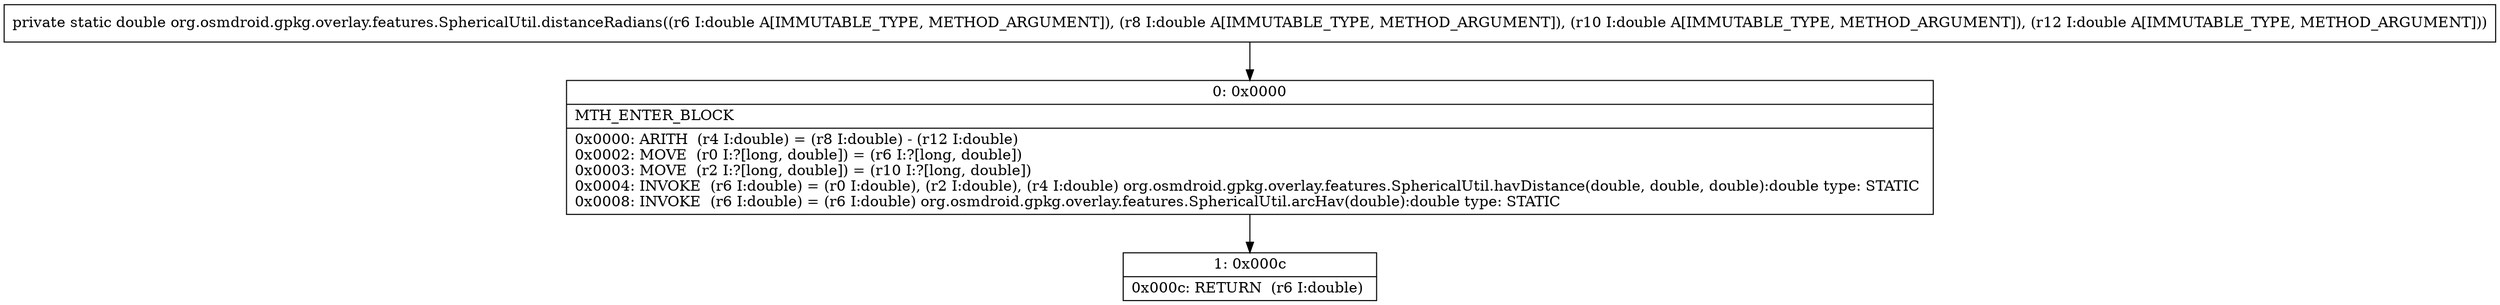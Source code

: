 digraph "CFG fororg.osmdroid.gpkg.overlay.features.SphericalUtil.distanceRadians(DDDD)D" {
Node_0 [shape=record,label="{0\:\ 0x0000|MTH_ENTER_BLOCK\l|0x0000: ARITH  (r4 I:double) = (r8 I:double) \- (r12 I:double) \l0x0002: MOVE  (r0 I:?[long, double]) = (r6 I:?[long, double]) \l0x0003: MOVE  (r2 I:?[long, double]) = (r10 I:?[long, double]) \l0x0004: INVOKE  (r6 I:double) = (r0 I:double), (r2 I:double), (r4 I:double) org.osmdroid.gpkg.overlay.features.SphericalUtil.havDistance(double, double, double):double type: STATIC \l0x0008: INVOKE  (r6 I:double) = (r6 I:double) org.osmdroid.gpkg.overlay.features.SphericalUtil.arcHav(double):double type: STATIC \l}"];
Node_1 [shape=record,label="{1\:\ 0x000c|0x000c: RETURN  (r6 I:double) \l}"];
MethodNode[shape=record,label="{private static double org.osmdroid.gpkg.overlay.features.SphericalUtil.distanceRadians((r6 I:double A[IMMUTABLE_TYPE, METHOD_ARGUMENT]), (r8 I:double A[IMMUTABLE_TYPE, METHOD_ARGUMENT]), (r10 I:double A[IMMUTABLE_TYPE, METHOD_ARGUMENT]), (r12 I:double A[IMMUTABLE_TYPE, METHOD_ARGUMENT])) }"];
MethodNode -> Node_0;
Node_0 -> Node_1;
}

